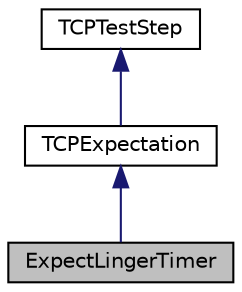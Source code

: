 digraph "ExpectLingerTimer"
{
 // LATEX_PDF_SIZE
  edge [fontname="Helvetica",fontsize="10",labelfontname="Helvetica",labelfontsize="10"];
  node [fontname="Helvetica",fontsize="10",shape=record];
  Node1 [label="ExpectLingerTimer",height=0.2,width=0.4,color="black", fillcolor="grey75", style="filled", fontcolor="black",tooltip=" "];
  Node2 -> Node1 [dir="back",color="midnightblue",fontsize="10",style="solid"];
  Node2 [label="TCPExpectation",height=0.2,width=0.4,color="black", fillcolor="white", style="filled",URL="$structTCPExpectation.html",tooltip=" "];
  Node3 -> Node2 [dir="back",color="midnightblue",fontsize="10",style="solid"];
  Node3 [label="TCPTestStep",height=0.2,width=0.4,color="black", fillcolor="white", style="filled",URL="$structTCPTestStep.html",tooltip=" "];
}
